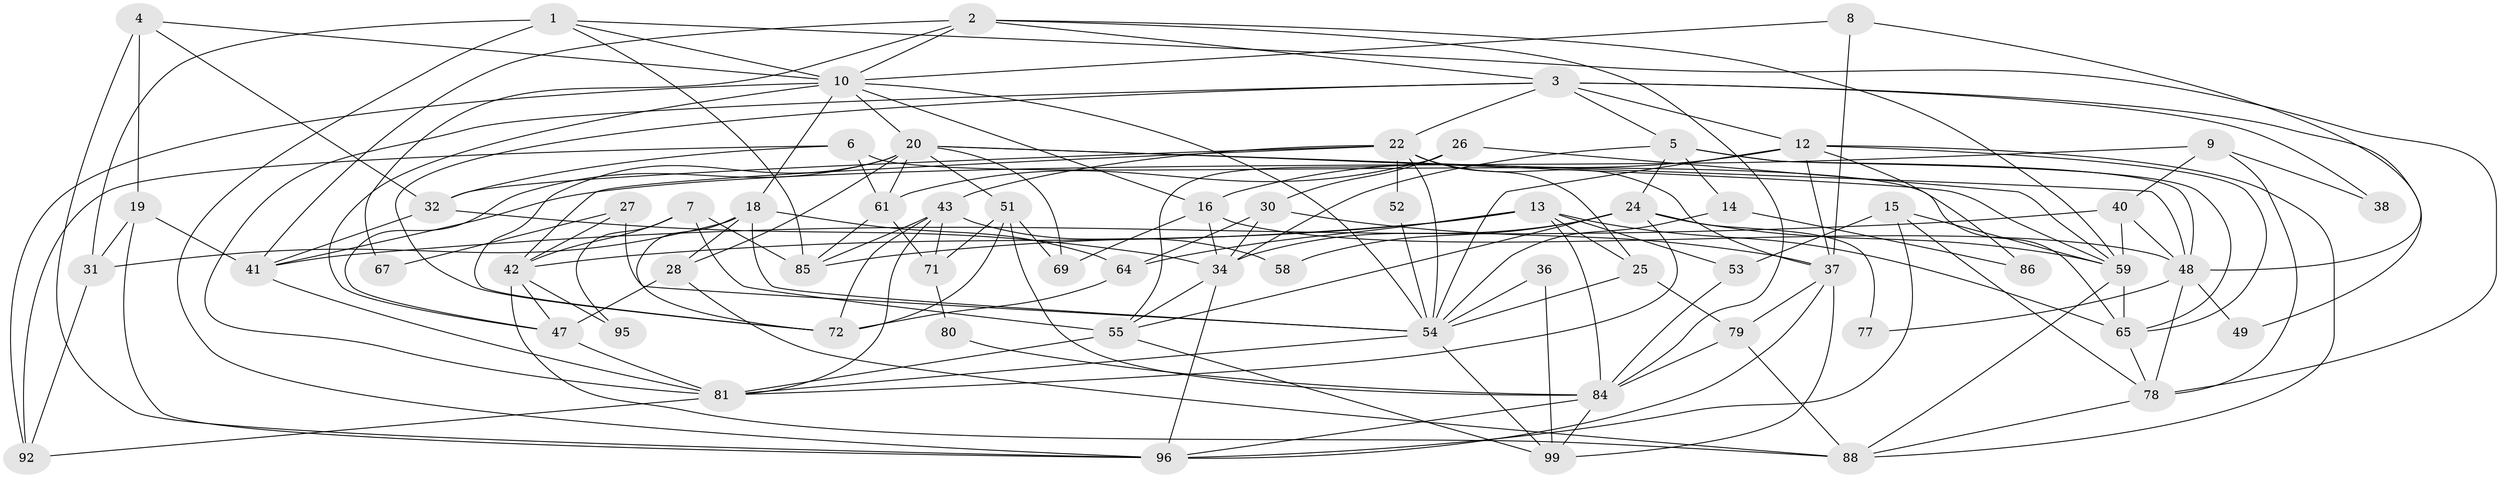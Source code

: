 // original degree distribution, {4: 0.25, 6: 0.08, 3: 0.24, 2: 0.18, 5: 0.16, 7: 0.08, 8: 0.01}
// Generated by graph-tools (version 1.1) at 2025/11/02/21/25 10:11:15]
// undirected, 65 vertices, 163 edges
graph export_dot {
graph [start="1"]
  node [color=gray90,style=filled];
  1 [super="+35"];
  2;
  3 [super="+68"];
  4;
  5 [super="+33"];
  6 [super="+89"];
  7 [super="+11"];
  8;
  9;
  10 [super="+97"];
  12 [super="+46"];
  13 [super="+23"];
  14;
  15 [super="+45"];
  16 [super="+17"];
  18 [super="+76"];
  19 [super="+90"];
  20 [super="+21"];
  22 [super="+70"];
  24 [super="+94"];
  25 [super="+29"];
  26 [super="+44"];
  27;
  28;
  30 [super="+60"];
  31 [super="+100"];
  32 [super="+50"];
  34 [super="+73"];
  36;
  37 [super="+39"];
  38;
  40;
  41 [super="+63"];
  42 [super="+75"];
  43 [super="+74"];
  47 [super="+56"];
  48 [super="+62"];
  49;
  51;
  52;
  53;
  54 [super="+57"];
  55;
  58;
  59 [super="+91"];
  61;
  64;
  65 [super="+66"];
  67;
  69;
  71 [super="+98"];
  72 [super="+82"];
  77;
  78;
  79;
  80;
  81 [super="+83"];
  84 [super="+87"];
  85;
  86;
  88 [super="+93"];
  92;
  95;
  96;
  99;
  1 -- 85;
  1 -- 10;
  1 -- 96;
  1 -- 78;
  1 -- 31;
  2 -- 41;
  2 -- 59;
  2 -- 10;
  2 -- 67;
  2 -- 84;
  2 -- 3;
  3 -- 12;
  3 -- 22;
  3 -- 49;
  3 -- 81;
  3 -- 5;
  3 -- 72;
  3 -- 38;
  4 -- 96;
  4 -- 10;
  4 -- 19;
  4 -- 32;
  5 -- 48;
  5 -- 65;
  5 -- 14;
  5 -- 34;
  5 -- 24;
  6 -- 92;
  6 -- 65 [weight=2];
  6 -- 32;
  6 -- 61;
  7 -- 42;
  7 -- 55;
  7 -- 85;
  7 -- 95;
  8 -- 37;
  8 -- 10;
  8 -- 48;
  9 -- 40;
  9 -- 78;
  9 -- 38;
  9 -- 41;
  10 -- 47;
  10 -- 18;
  10 -- 20;
  10 -- 54;
  10 -- 92;
  10 -- 16;
  12 -- 88;
  12 -- 86;
  12 -- 65;
  12 -- 16;
  12 -- 37;
  12 -- 54;
  13 -- 42;
  13 -- 64;
  13 -- 65;
  13 -- 84;
  13 -- 53;
  13 -- 85;
  13 -- 25;
  14 -- 86;
  14 -- 54;
  15 -- 53;
  15 -- 59;
  15 -- 96;
  15 -- 78;
  16 -- 69;
  16 -- 34;
  16 -- 48;
  18 -- 28;
  18 -- 64;
  18 -- 54;
  18 -- 72;
  18 -- 31;
  19 -- 96;
  19 -- 31;
  19 -- 41;
  20 -- 72;
  20 -- 61;
  20 -- 51;
  20 -- 69;
  20 -- 59;
  20 -- 28;
  20 -- 48;
  20 -- 47;
  22 -- 32;
  22 -- 52;
  22 -- 37;
  22 -- 54;
  22 -- 25;
  22 -- 42;
  22 -- 43;
  24 -- 55;
  24 -- 81;
  24 -- 34;
  24 -- 58;
  24 -- 59;
  24 -- 77;
  25 -- 54;
  25 -- 79;
  26 -- 55;
  26 -- 59;
  26 -- 61;
  26 -- 30;
  27 -- 67;
  27 -- 42;
  27 -- 54;
  28 -- 88;
  28 -- 47;
  30 -- 64;
  30 -- 34;
  30 -- 37;
  31 -- 92;
  32 -- 41;
  32 -- 34;
  34 -- 55;
  34 -- 96;
  36 -- 99;
  36 -- 54;
  37 -- 96;
  37 -- 99;
  37 -- 79;
  40 -- 59;
  40 -- 48;
  40 -- 41;
  41 -- 81;
  42 -- 88 [weight=2];
  42 -- 95;
  42 -- 47;
  43 -- 81;
  43 -- 71;
  43 -- 85;
  43 -- 72;
  43 -- 58;
  47 -- 81;
  48 -- 49;
  48 -- 77;
  48 -- 78;
  51 -- 84;
  51 -- 69;
  51 -- 72;
  51 -- 71;
  52 -- 54;
  53 -- 84;
  54 -- 99;
  54 -- 81;
  55 -- 99;
  55 -- 81;
  59 -- 65;
  59 -- 88;
  61 -- 71;
  61 -- 85;
  64 -- 72;
  65 -- 78;
  71 -- 80;
  78 -- 88;
  79 -- 88;
  79 -- 84;
  80 -- 84;
  81 -- 92;
  84 -- 96;
  84 -- 99;
}
